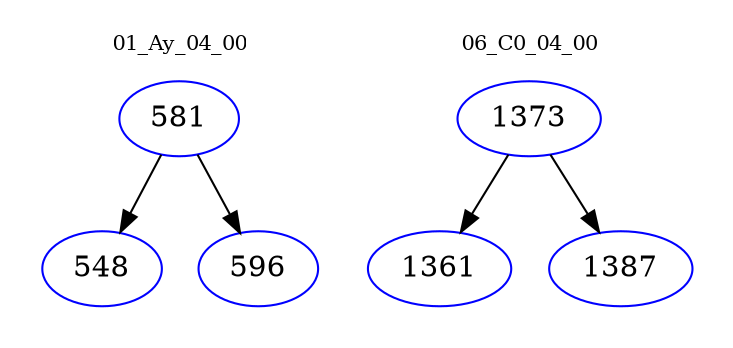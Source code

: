 digraph{
subgraph cluster_0 {
color = white
label = "01_Ay_04_00";
fontsize=10;
T0_581 [label="581", color="blue"]
T0_581 -> T0_548 [color="black"]
T0_548 [label="548", color="blue"]
T0_581 -> T0_596 [color="black"]
T0_596 [label="596", color="blue"]
}
subgraph cluster_1 {
color = white
label = "06_C0_04_00";
fontsize=10;
T1_1373 [label="1373", color="blue"]
T1_1373 -> T1_1361 [color="black"]
T1_1361 [label="1361", color="blue"]
T1_1373 -> T1_1387 [color="black"]
T1_1387 [label="1387", color="blue"]
}
}
